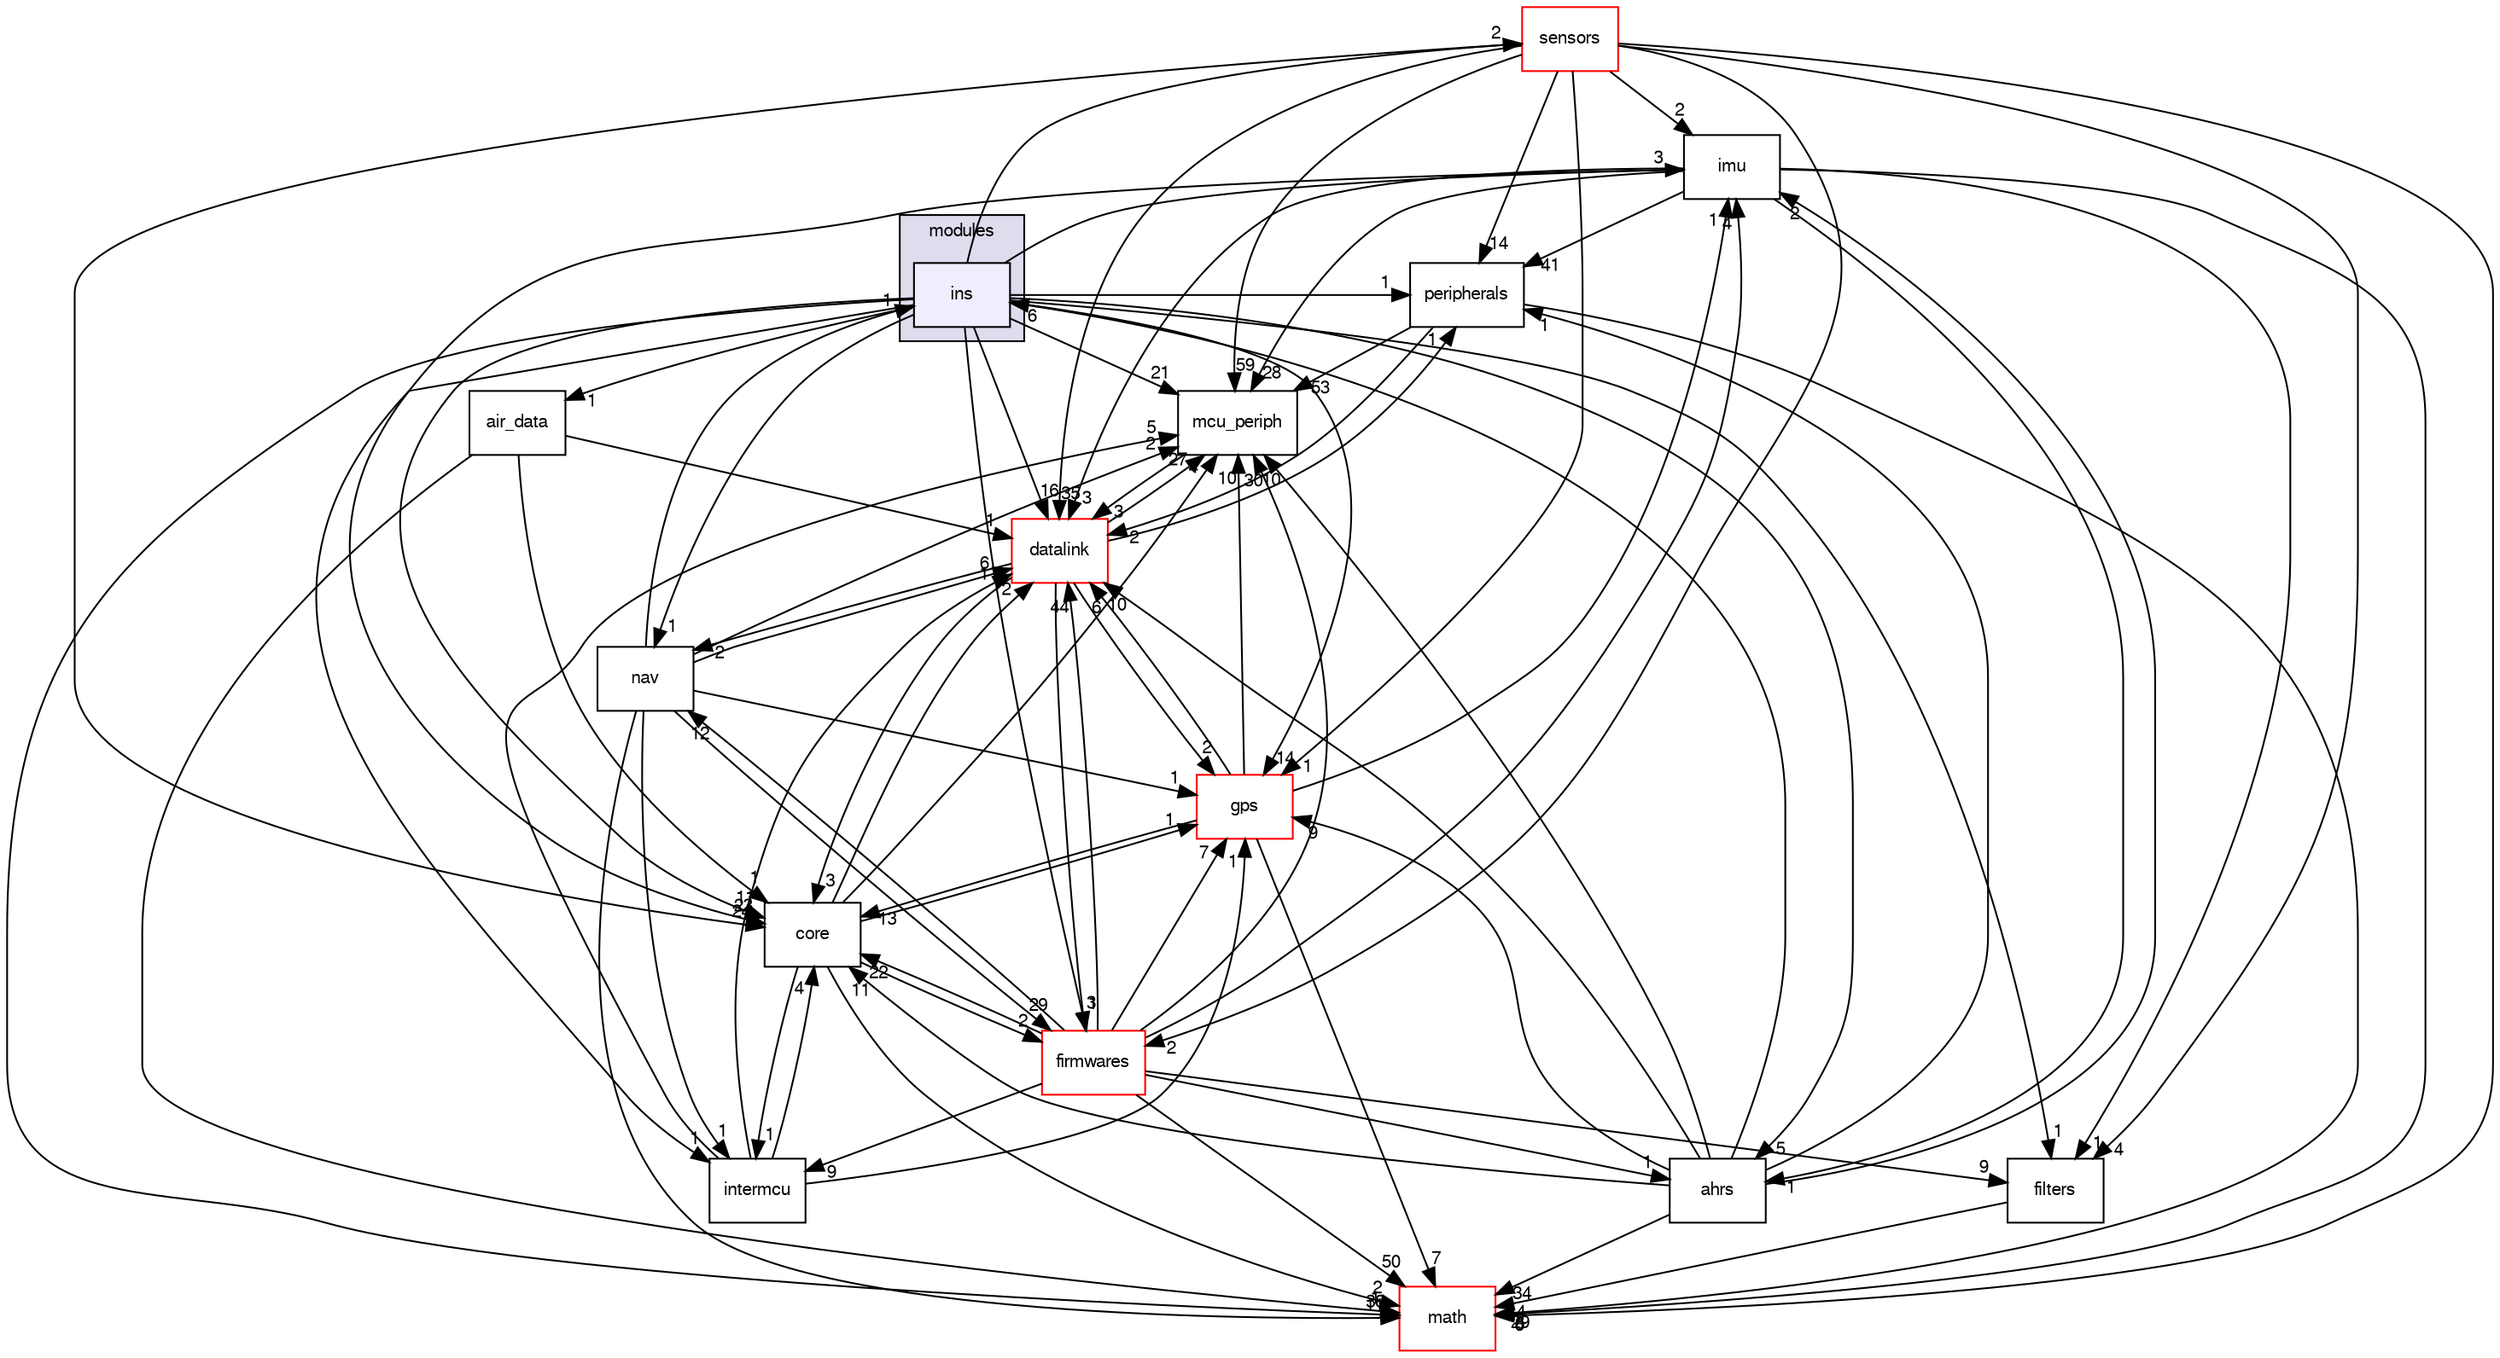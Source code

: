 digraph "sw/airborne/modules/ins" {
  compound=true
  node [ fontsize="10", fontname="FreeSans"];
  edge [ labelfontsize="10", labelfontname="FreeSans"];
  subgraph clusterdir_c2abcdd6ccb39c3582929c0e3f5651c2 {
    graph [ bgcolor="#ddddee", pencolor="black", label="modules" fontname="FreeSans", fontsize="10", URL="dir_c2abcdd6ccb39c3582929c0e3f5651c2.html"]
  dir_12fb52dac4e3837dec02c6544f4d82f8 [shape=box, label="ins", style="filled", fillcolor="#eeeeff", pencolor="black", URL="dir_12fb52dac4e3837dec02c6544f4d82f8.html"];
  }
  dir_fcd55c2d9795129c53a601ffc56fe50e [shape=box label="imu" URL="dir_fcd55c2d9795129c53a601ffc56fe50e.html"];
  dir_0a48ba2c0a76794adfddddc873522f67 [shape=box label="peripherals" URL="dir_0a48ba2c0a76794adfddddc873522f67.html"];
  dir_2f48bbb566df394f79dcf8fe0631584a [shape=box label="sensors" fillcolor="white" style="filled" color="red" URL="dir_2f48bbb566df394f79dcf8fe0631584a.html"];
  dir_0e703de7e76e38c62de795c957434487 [shape=box label="core" URL="dir_0e703de7e76e38c62de795c957434487.html"];
  dir_4a55dba757caadfd5d6f3db96533e71b [shape=box label="ahrs" URL="dir_4a55dba757caadfd5d6f3db96533e71b.html"];
  dir_1ca43f6a116d741d80fb1d0555a2b198 [shape=box label="mcu_periph" URL="dir_1ca43f6a116d741d80fb1d0555a2b198.html"];
  dir_1444106569909aede49a887d28257b90 [shape=box label="filters" URL="dir_1444106569909aede49a887d28257b90.html"];
  dir_e7d2494544042a787a6ee70a779a5e07 [shape=box label="firmwares" fillcolor="white" style="filled" color="red" URL="dir_e7d2494544042a787a6ee70a779a5e07.html"];
  dir_7c79cf3fc55c1bc2c13c3c778f75f69a [shape=box label="air_data" URL="dir_7c79cf3fc55c1bc2c13c3c778f75f69a.html"];
  dir_164c7aa663179b26059278e7f36078da [shape=box label="datalink" fillcolor="white" style="filled" color="red" URL="dir_164c7aa663179b26059278e7f36078da.html"];
  dir_b59edde850f8ccf4b394776fda69f2c6 [shape=box label="intermcu" URL="dir_b59edde850f8ccf4b394776fda69f2c6.html"];
  dir_29343b6f5fcd4b75a5dfbb985ff56864 [shape=box label="math" fillcolor="white" style="filled" color="red" URL="dir_29343b6f5fcd4b75a5dfbb985ff56864.html"];
  dir_5e5c455c6cc9b4955752fc2ddd0b9fff [shape=box label="gps" fillcolor="white" style="filled" color="red" URL="dir_5e5c455c6cc9b4955752fc2ddd0b9fff.html"];
  dir_984e899df90dd104b2eabcdbb76ec71f [shape=box label="nav" URL="dir_984e899df90dd104b2eabcdbb76ec71f.html"];
  dir_fcd55c2d9795129c53a601ffc56fe50e->dir_0a48ba2c0a76794adfddddc873522f67 [headlabel="41", labeldistance=1.5 headhref="dir_000164_000109.html"];
  dir_fcd55c2d9795129c53a601ffc56fe50e->dir_0e703de7e76e38c62de795c957434487 [headlabel="23", labeldistance=1.5 headhref="dir_000164_000128.html"];
  dir_fcd55c2d9795129c53a601ffc56fe50e->dir_4a55dba757caadfd5d6f3db96533e71b [headlabel="1", labeldistance=1.5 headhref="dir_000164_000110.html"];
  dir_fcd55c2d9795129c53a601ffc56fe50e->dir_1ca43f6a116d741d80fb1d0555a2b198 [headlabel="28", labeldistance=1.5 headhref="dir_000164_000107.html"];
  dir_fcd55c2d9795129c53a601ffc56fe50e->dir_1444106569909aede49a887d28257b90 [headlabel="1", labeldistance=1.5 headhref="dir_000164_000091.html"];
  dir_fcd55c2d9795129c53a601ffc56fe50e->dir_164c7aa663179b26059278e7f36078da [headlabel="3", labeldistance=1.5 headhref="dir_000164_000034.html"];
  dir_fcd55c2d9795129c53a601ffc56fe50e->dir_29343b6f5fcd4b75a5dfbb985ff56864 [headlabel="6", labeldistance=1.5 headhref="dir_000164_000105.html"];
  dir_0a48ba2c0a76794adfddddc873522f67->dir_1ca43f6a116d741d80fb1d0555a2b198 [headlabel="53", labeldistance=1.5 headhref="dir_000109_000107.html"];
  dir_0a48ba2c0a76794adfddddc873522f67->dir_164c7aa663179b26059278e7f36078da [headlabel="2", labeldistance=1.5 headhref="dir_000109_000034.html"];
  dir_0a48ba2c0a76794adfddddc873522f67->dir_29343b6f5fcd4b75a5dfbb985ff56864 [headlabel="29", labeldistance=1.5 headhref="dir_000109_000105.html"];
  dir_2f48bbb566df394f79dcf8fe0631584a->dir_fcd55c2d9795129c53a601ffc56fe50e [headlabel="2", labeldistance=1.5 headhref="dir_000032_000164.html"];
  dir_2f48bbb566df394f79dcf8fe0631584a->dir_0a48ba2c0a76794adfddddc873522f67 [headlabel="14", labeldistance=1.5 headhref="dir_000032_000109.html"];
  dir_2f48bbb566df394f79dcf8fe0631584a->dir_0e703de7e76e38c62de795c957434487 [headlabel="24", labeldistance=1.5 headhref="dir_000032_000128.html"];
  dir_2f48bbb566df394f79dcf8fe0631584a->dir_1ca43f6a116d741d80fb1d0555a2b198 [headlabel="59", labeldistance=1.5 headhref="dir_000032_000107.html"];
  dir_2f48bbb566df394f79dcf8fe0631584a->dir_1444106569909aede49a887d28257b90 [headlabel="4", labeldistance=1.5 headhref="dir_000032_000091.html"];
  dir_2f48bbb566df394f79dcf8fe0631584a->dir_e7d2494544042a787a6ee70a779a5e07 [headlabel="2", labeldistance=1.5 headhref="dir_000032_000092.html"];
  dir_2f48bbb566df394f79dcf8fe0631584a->dir_164c7aa663179b26059278e7f36078da [headlabel="35", labeldistance=1.5 headhref="dir_000032_000034.html"];
  dir_2f48bbb566df394f79dcf8fe0631584a->dir_29343b6f5fcd4b75a5dfbb985ff56864 [headlabel="6", labeldistance=1.5 headhref="dir_000032_000105.html"];
  dir_2f48bbb566df394f79dcf8fe0631584a->dir_5e5c455c6cc9b4955752fc2ddd0b9fff [headlabel="1", labeldistance=1.5 headhref="dir_000032_000151.html"];
  dir_0e703de7e76e38c62de795c957434487->dir_1ca43f6a116d741d80fb1d0555a2b198 [headlabel="4", labeldistance=1.5 headhref="dir_000128_000107.html"];
  dir_0e703de7e76e38c62de795c957434487->dir_e7d2494544042a787a6ee70a779a5e07 [headlabel="2", labeldistance=1.5 headhref="dir_000128_000092.html"];
  dir_0e703de7e76e38c62de795c957434487->dir_164c7aa663179b26059278e7f36078da [headlabel="2", labeldistance=1.5 headhref="dir_000128_000034.html"];
  dir_0e703de7e76e38c62de795c957434487->dir_b59edde850f8ccf4b394776fda69f2c6 [headlabel="1", labeldistance=1.5 headhref="dir_000128_000165.html"];
  dir_0e703de7e76e38c62de795c957434487->dir_29343b6f5fcd4b75a5dfbb985ff56864 [headlabel="2", labeldistance=1.5 headhref="dir_000128_000105.html"];
  dir_0e703de7e76e38c62de795c957434487->dir_5e5c455c6cc9b4955752fc2ddd0b9fff [headlabel="1", labeldistance=1.5 headhref="dir_000128_000151.html"];
  dir_12fb52dac4e3837dec02c6544f4d82f8->dir_fcd55c2d9795129c53a601ffc56fe50e [headlabel="3", labeldistance=1.5 headhref="dir_000036_000164.html"];
  dir_12fb52dac4e3837dec02c6544f4d82f8->dir_0a48ba2c0a76794adfddddc873522f67 [headlabel="1", labeldistance=1.5 headhref="dir_000036_000109.html"];
  dir_12fb52dac4e3837dec02c6544f4d82f8->dir_2f48bbb566df394f79dcf8fe0631584a [headlabel="2", labeldistance=1.5 headhref="dir_000036_000032.html"];
  dir_12fb52dac4e3837dec02c6544f4d82f8->dir_0e703de7e76e38c62de795c957434487 [headlabel="11", labeldistance=1.5 headhref="dir_000036_000128.html"];
  dir_12fb52dac4e3837dec02c6544f4d82f8->dir_4a55dba757caadfd5d6f3db96533e71b [headlabel="5", labeldistance=1.5 headhref="dir_000036_000110.html"];
  dir_12fb52dac4e3837dec02c6544f4d82f8->dir_1ca43f6a116d741d80fb1d0555a2b198 [headlabel="21", labeldistance=1.5 headhref="dir_000036_000107.html"];
  dir_12fb52dac4e3837dec02c6544f4d82f8->dir_1444106569909aede49a887d28257b90 [headlabel="1", labeldistance=1.5 headhref="dir_000036_000091.html"];
  dir_12fb52dac4e3837dec02c6544f4d82f8->dir_e7d2494544042a787a6ee70a779a5e07 [headlabel="3", labeldistance=1.5 headhref="dir_000036_000092.html"];
  dir_12fb52dac4e3837dec02c6544f4d82f8->dir_7c79cf3fc55c1bc2c13c3c778f75f69a [headlabel="1", labeldistance=1.5 headhref="dir_000036_000111.html"];
  dir_12fb52dac4e3837dec02c6544f4d82f8->dir_164c7aa663179b26059278e7f36078da [headlabel="16", labeldistance=1.5 headhref="dir_000036_000034.html"];
  dir_12fb52dac4e3837dec02c6544f4d82f8->dir_b59edde850f8ccf4b394776fda69f2c6 [headlabel="1", labeldistance=1.5 headhref="dir_000036_000165.html"];
  dir_12fb52dac4e3837dec02c6544f4d82f8->dir_29343b6f5fcd4b75a5dfbb985ff56864 [headlabel="38", labeldistance=1.5 headhref="dir_000036_000105.html"];
  dir_12fb52dac4e3837dec02c6544f4d82f8->dir_5e5c455c6cc9b4955752fc2ddd0b9fff [headlabel="14", labeldistance=1.5 headhref="dir_000036_000151.html"];
  dir_12fb52dac4e3837dec02c6544f4d82f8->dir_984e899df90dd104b2eabcdbb76ec71f [headlabel="1", labeldistance=1.5 headhref="dir_000036_000135.html"];
  dir_4a55dba757caadfd5d6f3db96533e71b->dir_fcd55c2d9795129c53a601ffc56fe50e [headlabel="2", labeldistance=1.5 headhref="dir_000110_000164.html"];
  dir_4a55dba757caadfd5d6f3db96533e71b->dir_0a48ba2c0a76794adfddddc873522f67 [headlabel="1", labeldistance=1.5 headhref="dir_000110_000109.html"];
  dir_4a55dba757caadfd5d6f3db96533e71b->dir_0e703de7e76e38c62de795c957434487 [headlabel="11", labeldistance=1.5 headhref="dir_000110_000128.html"];
  dir_4a55dba757caadfd5d6f3db96533e71b->dir_12fb52dac4e3837dec02c6544f4d82f8 [headlabel="6", labeldistance=1.5 headhref="dir_000110_000036.html"];
  dir_4a55dba757caadfd5d6f3db96533e71b->dir_1ca43f6a116d741d80fb1d0555a2b198 [headlabel="10", labeldistance=1.5 headhref="dir_000110_000107.html"];
  dir_4a55dba757caadfd5d6f3db96533e71b->dir_164c7aa663179b26059278e7f36078da [headlabel="10", labeldistance=1.5 headhref="dir_000110_000034.html"];
  dir_4a55dba757caadfd5d6f3db96533e71b->dir_29343b6f5fcd4b75a5dfbb985ff56864 [headlabel="34", labeldistance=1.5 headhref="dir_000110_000105.html"];
  dir_4a55dba757caadfd5d6f3db96533e71b->dir_5e5c455c6cc9b4955752fc2ddd0b9fff [headlabel="9", labeldistance=1.5 headhref="dir_000110_000151.html"];
  dir_1ca43f6a116d741d80fb1d0555a2b198->dir_164c7aa663179b26059278e7f36078da [headlabel="3", labeldistance=1.5 headhref="dir_000107_000034.html"];
  dir_1444106569909aede49a887d28257b90->dir_29343b6f5fcd4b75a5dfbb985ff56864 [headlabel="4", labeldistance=1.5 headhref="dir_000091_000105.html"];
  dir_e7d2494544042a787a6ee70a779a5e07->dir_fcd55c2d9795129c53a601ffc56fe50e [headlabel="4", labeldistance=1.5 headhref="dir_000092_000164.html"];
  dir_e7d2494544042a787a6ee70a779a5e07->dir_0e703de7e76e38c62de795c957434487 [headlabel="22", labeldistance=1.5 headhref="dir_000092_000128.html"];
  dir_e7d2494544042a787a6ee70a779a5e07->dir_4a55dba757caadfd5d6f3db96533e71b [headlabel="1", labeldistance=1.5 headhref="dir_000092_000110.html"];
  dir_e7d2494544042a787a6ee70a779a5e07->dir_1ca43f6a116d741d80fb1d0555a2b198 [headlabel="30", labeldistance=1.5 headhref="dir_000092_000107.html"];
  dir_e7d2494544042a787a6ee70a779a5e07->dir_1444106569909aede49a887d28257b90 [headlabel="9", labeldistance=1.5 headhref="dir_000092_000091.html"];
  dir_e7d2494544042a787a6ee70a779a5e07->dir_164c7aa663179b26059278e7f36078da [headlabel="44", labeldistance=1.5 headhref="dir_000092_000034.html"];
  dir_e7d2494544042a787a6ee70a779a5e07->dir_b59edde850f8ccf4b394776fda69f2c6 [headlabel="9", labeldistance=1.5 headhref="dir_000092_000165.html"];
  dir_e7d2494544042a787a6ee70a779a5e07->dir_29343b6f5fcd4b75a5dfbb985ff56864 [headlabel="50", labeldistance=1.5 headhref="dir_000092_000105.html"];
  dir_e7d2494544042a787a6ee70a779a5e07->dir_5e5c455c6cc9b4955752fc2ddd0b9fff [headlabel="7", labeldistance=1.5 headhref="dir_000092_000151.html"];
  dir_e7d2494544042a787a6ee70a779a5e07->dir_984e899df90dd104b2eabcdbb76ec71f [headlabel="12", labeldistance=1.5 headhref="dir_000092_000135.html"];
  dir_7c79cf3fc55c1bc2c13c3c778f75f69a->dir_0e703de7e76e38c62de795c957434487 [headlabel="1", labeldistance=1.5 headhref="dir_000111_000128.html"];
  dir_7c79cf3fc55c1bc2c13c3c778f75f69a->dir_164c7aa663179b26059278e7f36078da [headlabel="1", labeldistance=1.5 headhref="dir_000111_000034.html"];
  dir_7c79cf3fc55c1bc2c13c3c778f75f69a->dir_29343b6f5fcd4b75a5dfbb985ff56864 [headlabel="1", labeldistance=1.5 headhref="dir_000111_000105.html"];
  dir_164c7aa663179b26059278e7f36078da->dir_0a48ba2c0a76794adfddddc873522f67 [headlabel="1", labeldistance=1.5 headhref="dir_000034_000109.html"];
  dir_164c7aa663179b26059278e7f36078da->dir_0e703de7e76e38c62de795c957434487 [headlabel="3", labeldistance=1.5 headhref="dir_000034_000128.html"];
  dir_164c7aa663179b26059278e7f36078da->dir_1ca43f6a116d741d80fb1d0555a2b198 [headlabel="27", labeldistance=1.5 headhref="dir_000034_000107.html"];
  dir_164c7aa663179b26059278e7f36078da->dir_e7d2494544042a787a6ee70a779a5e07 [headlabel="1", labeldistance=1.5 headhref="dir_000034_000092.html"];
  dir_164c7aa663179b26059278e7f36078da->dir_5e5c455c6cc9b4955752fc2ddd0b9fff [headlabel="2", labeldistance=1.5 headhref="dir_000034_000151.html"];
  dir_164c7aa663179b26059278e7f36078da->dir_984e899df90dd104b2eabcdbb76ec71f [headlabel="2", labeldistance=1.5 headhref="dir_000034_000135.html"];
  dir_b59edde850f8ccf4b394776fda69f2c6->dir_0e703de7e76e38c62de795c957434487 [headlabel="4", labeldistance=1.5 headhref="dir_000165_000128.html"];
  dir_b59edde850f8ccf4b394776fda69f2c6->dir_1ca43f6a116d741d80fb1d0555a2b198 [headlabel="5", labeldistance=1.5 headhref="dir_000165_000107.html"];
  dir_b59edde850f8ccf4b394776fda69f2c6->dir_164c7aa663179b26059278e7f36078da [headlabel="1", labeldistance=1.5 headhref="dir_000165_000034.html"];
  dir_b59edde850f8ccf4b394776fda69f2c6->dir_5e5c455c6cc9b4955752fc2ddd0b9fff [headlabel="1", labeldistance=1.5 headhref="dir_000165_000151.html"];
  dir_5e5c455c6cc9b4955752fc2ddd0b9fff->dir_fcd55c2d9795129c53a601ffc56fe50e [headlabel="1", labeldistance=1.5 headhref="dir_000151_000164.html"];
  dir_5e5c455c6cc9b4955752fc2ddd0b9fff->dir_0e703de7e76e38c62de795c957434487 [headlabel="13", labeldistance=1.5 headhref="dir_000151_000128.html"];
  dir_5e5c455c6cc9b4955752fc2ddd0b9fff->dir_1ca43f6a116d741d80fb1d0555a2b198 [headlabel="10", labeldistance=1.5 headhref="dir_000151_000107.html"];
  dir_5e5c455c6cc9b4955752fc2ddd0b9fff->dir_164c7aa663179b26059278e7f36078da [headlabel="6", labeldistance=1.5 headhref="dir_000151_000034.html"];
  dir_5e5c455c6cc9b4955752fc2ddd0b9fff->dir_29343b6f5fcd4b75a5dfbb985ff56864 [headlabel="7", labeldistance=1.5 headhref="dir_000151_000105.html"];
  dir_984e899df90dd104b2eabcdbb76ec71f->dir_12fb52dac4e3837dec02c6544f4d82f8 [headlabel="1", labeldistance=1.5 headhref="dir_000135_000036.html"];
  dir_984e899df90dd104b2eabcdbb76ec71f->dir_1ca43f6a116d741d80fb1d0555a2b198 [headlabel="2", labeldistance=1.5 headhref="dir_000135_000107.html"];
  dir_984e899df90dd104b2eabcdbb76ec71f->dir_e7d2494544042a787a6ee70a779a5e07 [headlabel="29", labeldistance=1.5 headhref="dir_000135_000092.html"];
  dir_984e899df90dd104b2eabcdbb76ec71f->dir_164c7aa663179b26059278e7f36078da [headlabel="6", labeldistance=1.5 headhref="dir_000135_000034.html"];
  dir_984e899df90dd104b2eabcdbb76ec71f->dir_b59edde850f8ccf4b394776fda69f2c6 [headlabel="1", labeldistance=1.5 headhref="dir_000135_000165.html"];
  dir_984e899df90dd104b2eabcdbb76ec71f->dir_29343b6f5fcd4b75a5dfbb985ff56864 [headlabel="11", labeldistance=1.5 headhref="dir_000135_000105.html"];
  dir_984e899df90dd104b2eabcdbb76ec71f->dir_5e5c455c6cc9b4955752fc2ddd0b9fff [headlabel="1", labeldistance=1.5 headhref="dir_000135_000151.html"];
}
